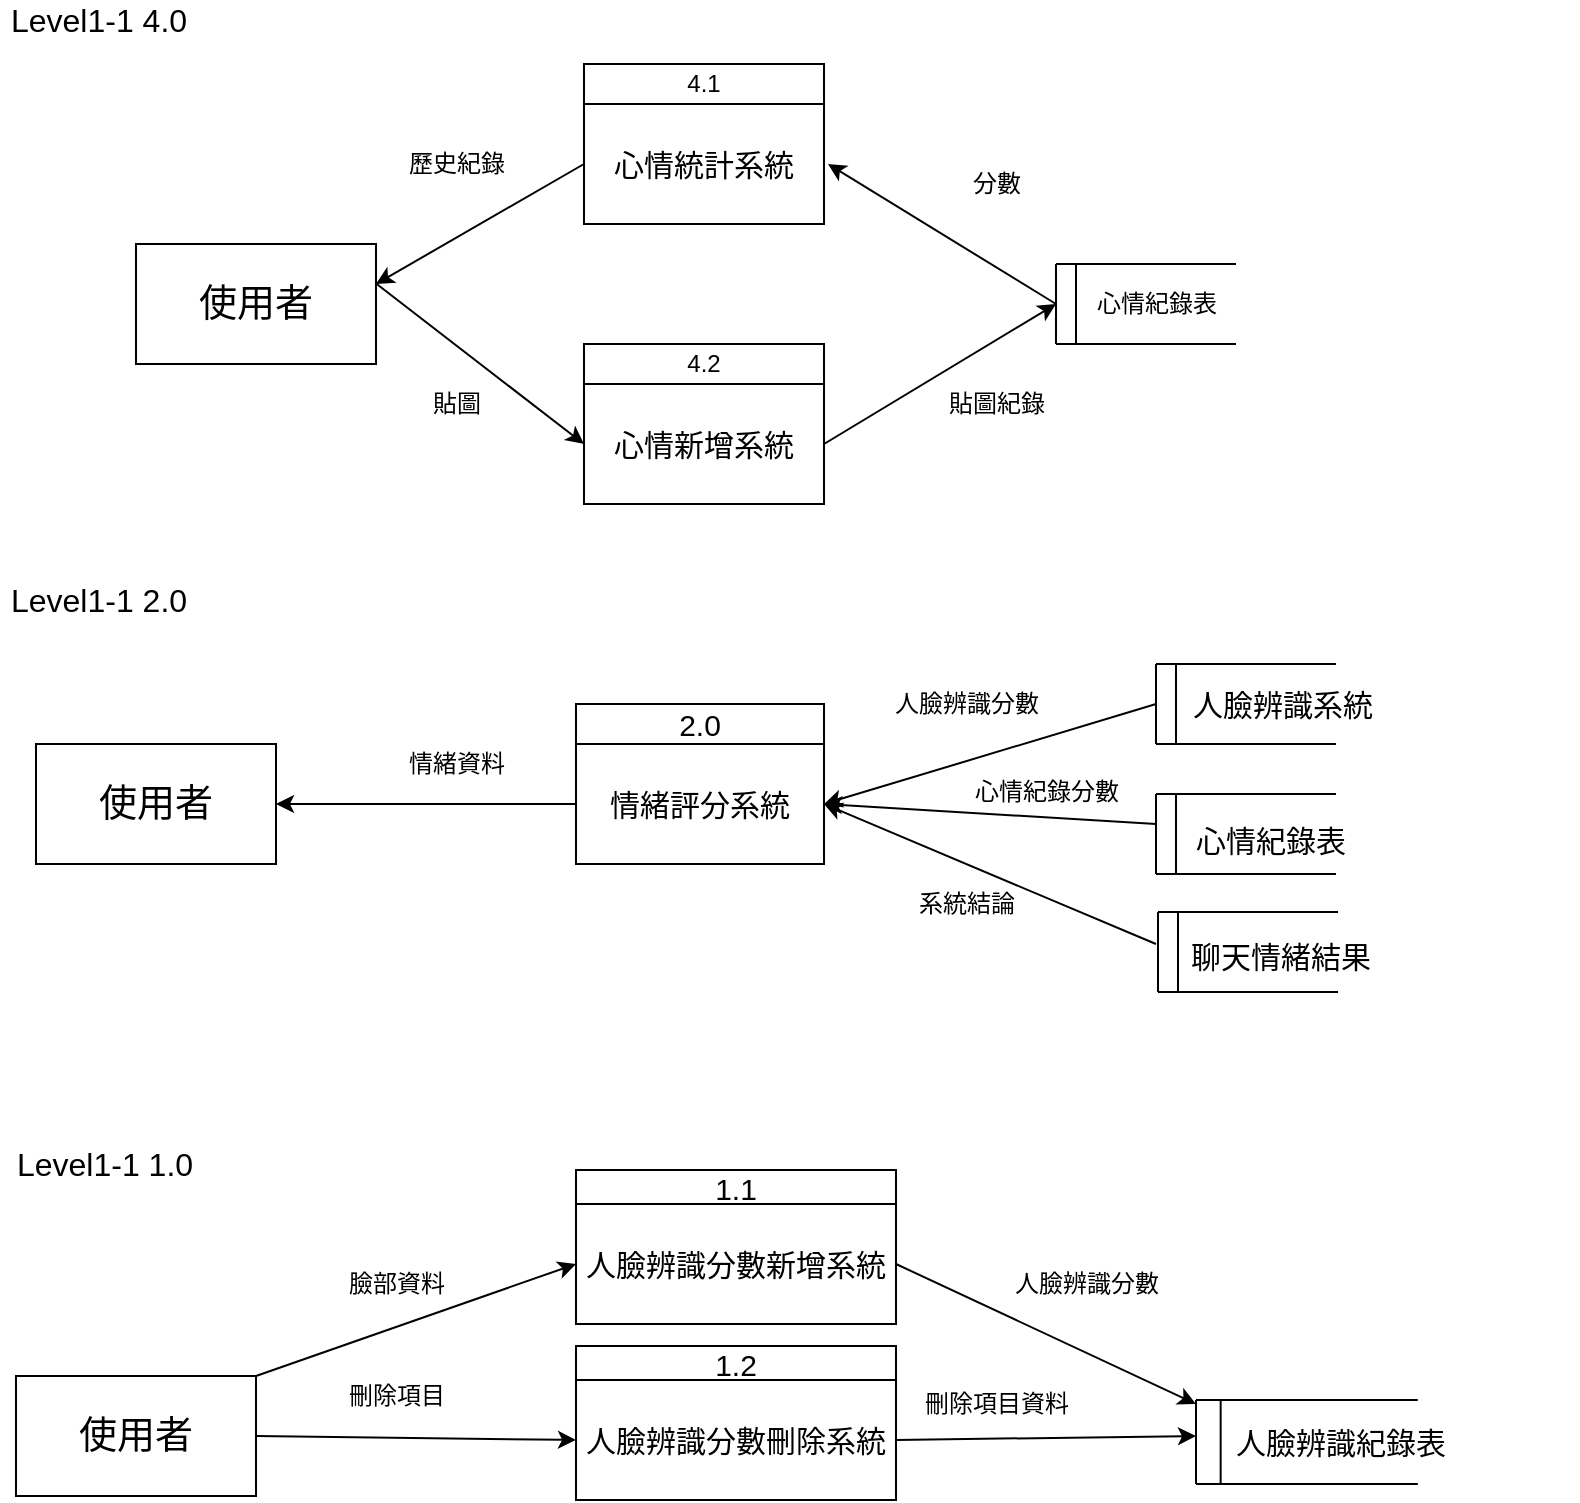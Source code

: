 <mxfile version="14.6.6" type="device"><diagram id="1OCDJ58BDw8UmetSJsfs" name="Page-1"><mxGraphModel dx="920" dy="528" grid="0" gridSize="10" guides="1" tooltips="1" connect="1" arrows="1" fold="1" page="1" pageScale="1" pageWidth="827" pageHeight="1169" math="0" shadow="0"><root><mxCell id="0"/><mxCell id="1" parent="0"/><mxCell id="9ste2IbH2wG3fSFMVKT0-1" value="&lt;span style=&quot;font-size: 19px&quot;&gt;使用者&lt;/span&gt;" style="rounded=0;whiteSpace=wrap;html=1;" parent="1" vertex="1"><mxGeometry x="130" y="290" width="120" height="60" as="geometry"/></mxCell><mxCell id="9ste2IbH2wG3fSFMVKT0-2" value="&lt;font style=&quot;font-size: 15px&quot;&gt;心情統計系統&lt;/font&gt;" style="rounded=0;whiteSpace=wrap;html=1;" parent="1" vertex="1"><mxGeometry x="354" y="220" width="120" height="60" as="geometry"/></mxCell><mxCell id="9ste2IbH2wG3fSFMVKT0-3" value="&lt;font style=&quot;font-size: 15px&quot;&gt;心情新增系統&lt;/font&gt;" style="rounded=0;whiteSpace=wrap;html=1;" parent="1" vertex="1"><mxGeometry x="354" y="360" width="120" height="60" as="geometry"/></mxCell><mxCell id="eC44tfXuiKa-cpJmXeuI-1" style="edgeStyle=orthogonalEdgeStyle;rounded=0;orthogonalLoop=1;jettySize=auto;html=1;entryX=1;entryY=0.5;entryDx=0;entryDy=0;" parent="1" source="9ste2IbH2wG3fSFMVKT0-4" target="9ste2IbH2wG3fSFMVKT0-25" edge="1"><mxGeometry relative="1" as="geometry"/></mxCell><mxCell id="9ste2IbH2wG3fSFMVKT0-4" value="&lt;font style=&quot;font-size: 15px&quot;&gt;情緒評分系統&lt;/font&gt;" style="rounded=0;whiteSpace=wrap;html=1;" parent="1" vertex="1"><mxGeometry x="350" y="540" width="124" height="60" as="geometry"/></mxCell><mxCell id="9ste2IbH2wG3fSFMVKT0-15" value="" style="group" parent="1" vertex="1" connectable="0"><mxGeometry x="590" y="300" width="90" height="40" as="geometry"/></mxCell><mxCell id="9ste2IbH2wG3fSFMVKT0-5" value="" style="endArrow=none;html=1;" parent="9ste2IbH2wG3fSFMVKT0-15" edge="1"><mxGeometry width="50" height="50" relative="1" as="geometry"><mxPoint as="sourcePoint"/><mxPoint x="90" as="targetPoint"/></mxGeometry></mxCell><mxCell id="9ste2IbH2wG3fSFMVKT0-6" value="" style="endArrow=none;html=1;" parent="9ste2IbH2wG3fSFMVKT0-15" edge="1"><mxGeometry width="50" height="50" relative="1" as="geometry"><mxPoint y="40" as="sourcePoint"/><mxPoint x="90" y="40" as="targetPoint"/></mxGeometry></mxCell><mxCell id="9ste2IbH2wG3fSFMVKT0-7" value="" style="endArrow=none;html=1;" parent="9ste2IbH2wG3fSFMVKT0-15" edge="1"><mxGeometry width="50" height="50" relative="1" as="geometry"><mxPoint as="sourcePoint"/><mxPoint y="40" as="targetPoint"/></mxGeometry></mxCell><mxCell id="9ste2IbH2wG3fSFMVKT0-9" value="" style="endArrow=none;html=1;" parent="9ste2IbH2wG3fSFMVKT0-15" edge="1"><mxGeometry width="50" height="50" relative="1" as="geometry"><mxPoint x="10" as="sourcePoint"/><mxPoint x="10" y="40" as="targetPoint"/></mxGeometry></mxCell><mxCell id="9ste2IbH2wG3fSFMVKT0-10" value="心情紀錄表" style="text;html=1;align=center;verticalAlign=middle;resizable=0;points=[];autosize=1;" parent="9ste2IbH2wG3fSFMVKT0-15" vertex="1"><mxGeometry x="10" y="10" width="80" height="20" as="geometry"/></mxCell><mxCell id="9ste2IbH2wG3fSFMVKT0-16" value="" style="endArrow=classic;html=1;entryX=0;entryY=0.5;entryDx=0;entryDy=0;exitX=1.003;exitY=0.334;exitDx=0;exitDy=0;exitPerimeter=0;" parent="1" source="9ste2IbH2wG3fSFMVKT0-1" target="9ste2IbH2wG3fSFMVKT0-3" edge="1"><mxGeometry width="50" height="50" relative="1" as="geometry"><mxPoint x="280" y="300" as="sourcePoint"/><mxPoint x="330" y="250" as="targetPoint"/></mxGeometry></mxCell><mxCell id="9ste2IbH2wG3fSFMVKT0-18" value="" style="endArrow=classic;html=1;exitX=1.003;exitY=0.334;exitDx=0;exitDy=0;exitPerimeter=0;" parent="1" edge="1"><mxGeometry width="50" height="50" relative="1" as="geometry"><mxPoint x="474.0" y="390.0" as="sourcePoint"/><mxPoint x="590" y="320" as="targetPoint"/></mxGeometry></mxCell><mxCell id="9ste2IbH2wG3fSFMVKT0-19" value="" style="endArrow=classic;html=1;" parent="1" edge="1"><mxGeometry width="50" height="50" relative="1" as="geometry"><mxPoint x="590" y="320" as="sourcePoint"/><mxPoint x="476" y="250" as="targetPoint"/></mxGeometry></mxCell><mxCell id="9ste2IbH2wG3fSFMVKT0-20" value="" style="endArrow=classic;html=1;exitX=0;exitY=0.5;exitDx=0;exitDy=0;" parent="1" source="9ste2IbH2wG3fSFMVKT0-2" edge="1"><mxGeometry width="50" height="50" relative="1" as="geometry"><mxPoint x="364" y="380" as="sourcePoint"/><mxPoint x="250" y="310" as="targetPoint"/></mxGeometry></mxCell><mxCell id="9ste2IbH2wG3fSFMVKT0-21" value="貼圖" style="text;html=1;align=center;verticalAlign=middle;resizable=0;points=[];autosize=1;" parent="1" vertex="1"><mxGeometry x="270" y="360" width="40" height="20" as="geometry"/></mxCell><mxCell id="9ste2IbH2wG3fSFMVKT0-22" value="歷史紀錄" style="text;html=1;align=center;verticalAlign=middle;resizable=0;points=[];autosize=1;" parent="1" vertex="1"><mxGeometry x="260" y="240" width="60" height="20" as="geometry"/></mxCell><mxCell id="9ste2IbH2wG3fSFMVKT0-23" value="貼圖紀錄" style="text;html=1;align=center;verticalAlign=middle;resizable=0;points=[];autosize=1;" parent="1" vertex="1"><mxGeometry x="530" y="360" width="60" height="20" as="geometry"/></mxCell><mxCell id="9ste2IbH2wG3fSFMVKT0-24" value="分數" style="text;html=1;align=center;verticalAlign=middle;resizable=0;points=[];autosize=1;" parent="1" vertex="1"><mxGeometry x="540" y="250" width="40" height="20" as="geometry"/></mxCell><mxCell id="9ste2IbH2wG3fSFMVKT0-25" value="&lt;span style=&quot;font-size: 19px&quot;&gt;使用者&lt;/span&gt;" style="rounded=0;whiteSpace=wrap;html=1;" parent="1" vertex="1"><mxGeometry x="80" y="540" width="120" height="60" as="geometry"/></mxCell><mxCell id="9ste2IbH2wG3fSFMVKT0-26" value="" style="group;fontStyle=1" parent="1" vertex="1" connectable="0"><mxGeometry x="640" y="500" width="105" height="40" as="geometry"/></mxCell><mxCell id="9ste2IbH2wG3fSFMVKT0-27" value="" style="endArrow=none;html=1;fontStyle=1" parent="9ste2IbH2wG3fSFMVKT0-26" edge="1"><mxGeometry width="50" height="50" relative="1" as="geometry"><mxPoint as="sourcePoint"/><mxPoint x="90" as="targetPoint"/></mxGeometry></mxCell><mxCell id="9ste2IbH2wG3fSFMVKT0-28" value="" style="endArrow=none;html=1;fontStyle=1" parent="9ste2IbH2wG3fSFMVKT0-26" edge="1"><mxGeometry width="50" height="50" relative="1" as="geometry"><mxPoint y="40" as="sourcePoint"/><mxPoint x="90" y="40" as="targetPoint"/></mxGeometry></mxCell><mxCell id="9ste2IbH2wG3fSFMVKT0-29" value="" style="endArrow=none;html=1;fontStyle=1" parent="9ste2IbH2wG3fSFMVKT0-26" edge="1"><mxGeometry width="50" height="50" relative="1" as="geometry"><mxPoint as="sourcePoint"/><mxPoint y="40" as="targetPoint"/></mxGeometry></mxCell><mxCell id="9ste2IbH2wG3fSFMVKT0-30" value="" style="endArrow=none;html=1;fontStyle=1" parent="9ste2IbH2wG3fSFMVKT0-26" edge="1"><mxGeometry width="50" height="50" relative="1" as="geometry"><mxPoint x="10" as="sourcePoint"/><mxPoint x="10" y="40" as="targetPoint"/></mxGeometry></mxCell><mxCell id="9ste2IbH2wG3fSFMVKT0-32" value="" style="group" parent="1" vertex="1" connectable="0"><mxGeometry x="640" y="565" width="95" height="40" as="geometry"/></mxCell><mxCell id="9ste2IbH2wG3fSFMVKT0-33" value="" style="endArrow=none;html=1;" parent="9ste2IbH2wG3fSFMVKT0-32" edge="1"><mxGeometry width="50" height="50" relative="1" as="geometry"><mxPoint as="sourcePoint"/><mxPoint x="90" as="targetPoint"/></mxGeometry></mxCell><mxCell id="9ste2IbH2wG3fSFMVKT0-34" value="" style="endArrow=none;html=1;" parent="9ste2IbH2wG3fSFMVKT0-32" edge="1"><mxGeometry width="50" height="50" relative="1" as="geometry"><mxPoint y="40" as="sourcePoint"/><mxPoint x="90" y="40" as="targetPoint"/></mxGeometry></mxCell><mxCell id="9ste2IbH2wG3fSFMVKT0-35" value="" style="endArrow=none;html=1;" parent="9ste2IbH2wG3fSFMVKT0-32" edge="1"><mxGeometry width="50" height="50" relative="1" as="geometry"><mxPoint as="sourcePoint"/><mxPoint y="40" as="targetPoint"/></mxGeometry></mxCell><mxCell id="9ste2IbH2wG3fSFMVKT0-36" value="" style="endArrow=none;html=1;" parent="9ste2IbH2wG3fSFMVKT0-32" edge="1"><mxGeometry width="50" height="50" relative="1" as="geometry"><mxPoint x="10" as="sourcePoint"/><mxPoint x="10" y="40" as="targetPoint"/></mxGeometry></mxCell><mxCell id="9ste2IbH2wG3fSFMVKT0-38" value="" style="group" parent="1" vertex="1" connectable="0"><mxGeometry x="641" y="624" width="107" height="40" as="geometry"/></mxCell><mxCell id="9ste2IbH2wG3fSFMVKT0-39" value="" style="endArrow=none;html=1;" parent="9ste2IbH2wG3fSFMVKT0-38" edge="1"><mxGeometry width="50" height="50" relative="1" as="geometry"><mxPoint as="sourcePoint"/><mxPoint x="90" as="targetPoint"/></mxGeometry></mxCell><mxCell id="9ste2IbH2wG3fSFMVKT0-40" value="" style="endArrow=none;html=1;" parent="9ste2IbH2wG3fSFMVKT0-38" edge="1"><mxGeometry width="50" height="50" relative="1" as="geometry"><mxPoint y="40" as="sourcePoint"/><mxPoint x="90" y="40" as="targetPoint"/></mxGeometry></mxCell><mxCell id="9ste2IbH2wG3fSFMVKT0-41" value="" style="endArrow=none;html=1;" parent="9ste2IbH2wG3fSFMVKT0-38" edge="1"><mxGeometry width="50" height="50" relative="1" as="geometry"><mxPoint as="sourcePoint"/><mxPoint y="40" as="targetPoint"/></mxGeometry></mxCell><mxCell id="9ste2IbH2wG3fSFMVKT0-42" value="" style="endArrow=none;html=1;" parent="9ste2IbH2wG3fSFMVKT0-38" edge="1"><mxGeometry width="50" height="50" relative="1" as="geometry"><mxPoint x="10" as="sourcePoint"/><mxPoint x="10" y="40" as="targetPoint"/></mxGeometry></mxCell><mxCell id="9ste2IbH2wG3fSFMVKT0-43" value="&lt;font style=&quot;font-size: 15px&quot;&gt;聊天情緒結果&lt;/font&gt;" style="text;html=1;align=center;verticalAlign=middle;resizable=0;points=[];autosize=1;" parent="9ste2IbH2wG3fSFMVKT0-38" vertex="1"><mxGeometry x="10" y="12" width="101" height="19" as="geometry"/></mxCell><mxCell id="eC44tfXuiKa-cpJmXeuI-2" value="情緒資料" style="text;html=1;align=center;verticalAlign=middle;resizable=0;points=[];autosize=1;strokeColor=none;" parent="1" vertex="1"><mxGeometry x="260" y="540" width="60" height="20" as="geometry"/></mxCell><mxCell id="eC44tfXuiKa-cpJmXeuI-3" value="" style="endArrow=classic;html=1;entryX=1;entryY=0.5;entryDx=0;entryDy=0;" parent="1" target="9ste2IbH2wG3fSFMVKT0-4" edge="1"><mxGeometry width="50" height="50" relative="1" as="geometry"><mxPoint x="640" y="520" as="sourcePoint"/><mxPoint x="570" y="510" as="targetPoint"/></mxGeometry></mxCell><mxCell id="eC44tfXuiKa-cpJmXeuI-6" value="" style="endArrow=classic;html=1;entryX=1;entryY=0.5;entryDx=0;entryDy=0;" parent="1" target="9ste2IbH2wG3fSFMVKT0-4" edge="1"><mxGeometry width="50" height="50" relative="1" as="geometry"><mxPoint x="640" y="580" as="sourcePoint"/><mxPoint x="540" y="574" as="targetPoint"/></mxGeometry></mxCell><mxCell id="eC44tfXuiKa-cpJmXeuI-8" value="" style="endArrow=classic;html=1;entryX=1;entryY=0.5;entryDx=0;entryDy=0;" parent="1" target="9ste2IbH2wG3fSFMVKT0-4" edge="1"><mxGeometry width="50" height="50" relative="1" as="geometry"><mxPoint x="640" y="640" as="sourcePoint"/><mxPoint x="474" y="574" as="targetPoint"/></mxGeometry></mxCell><mxCell id="eC44tfXuiKa-cpJmXeuI-9" value="人臉辨識分數" style="text;html=1;align=center;verticalAlign=middle;resizable=0;points=[];autosize=1;strokeColor=none;" parent="1" vertex="1"><mxGeometry x="500" y="510" width="90" height="20" as="geometry"/></mxCell><mxCell id="eC44tfXuiKa-cpJmXeuI-10" value="心情紀錄分數" style="text;html=1;align=center;verticalAlign=middle;resizable=0;points=[];autosize=1;strokeColor=none;" parent="1" vertex="1"><mxGeometry x="540" y="554" width="90" height="20" as="geometry"/></mxCell><mxCell id="eC44tfXuiKa-cpJmXeuI-11" value="系統結論" style="text;html=1;align=center;verticalAlign=middle;resizable=0;points=[];autosize=1;strokeColor=none;" parent="1" vertex="1"><mxGeometry x="515" y="610" width="60" height="20" as="geometry"/></mxCell><mxCell id="eC44tfXuiKa-cpJmXeuI-12" value="&lt;span style=&quot;font-size: 19px&quot;&gt;使用者&lt;/span&gt;" style="rounded=0;whiteSpace=wrap;html=1;" parent="1" vertex="1"><mxGeometry x="70" y="856" width="120" height="60" as="geometry"/></mxCell><mxCell id="eC44tfXuiKa-cpJmXeuI-13" value="&lt;font style=&quot;font-size: 15px&quot;&gt;人臉辨識分數新增系統&lt;/font&gt;" style="whiteSpace=wrap;html=1;" parent="1" vertex="1"><mxGeometry x="350" y="770" width="160" height="60" as="geometry"/></mxCell><mxCell id="eC44tfXuiKa-cpJmXeuI-14" value="&lt;font style=&quot;font-size: 15px&quot;&gt;人臉辨識分數刪除系統&lt;/font&gt;" style="whiteSpace=wrap;html=1;" parent="1" vertex="1"><mxGeometry x="350" y="858" width="160" height="60" as="geometry"/></mxCell><mxCell id="eC44tfXuiKa-cpJmXeuI-17" value="" style="group" parent="1" vertex="1" connectable="0"><mxGeometry x="660" y="868" width="191" height="42" as="geometry"/></mxCell><mxCell id="eC44tfXuiKa-cpJmXeuI-18" value="" style="endArrow=none;html=1;" parent="eC44tfXuiKa-cpJmXeuI-17" edge="1"><mxGeometry width="50" height="50" relative="1" as="geometry"><mxPoint as="sourcePoint"/><mxPoint x="110.903" as="targetPoint"/></mxGeometry></mxCell><mxCell id="eC44tfXuiKa-cpJmXeuI-19" value="" style="endArrow=none;html=1;" parent="eC44tfXuiKa-cpJmXeuI-17" edge="1"><mxGeometry width="50" height="50" relative="1" as="geometry"><mxPoint y="42" as="sourcePoint"/><mxPoint x="110.903" y="42" as="targetPoint"/></mxGeometry></mxCell><mxCell id="eC44tfXuiKa-cpJmXeuI-20" value="" style="endArrow=none;html=1;" parent="eC44tfXuiKa-cpJmXeuI-17" edge="1"><mxGeometry width="50" height="50" relative="1" as="geometry"><mxPoint as="sourcePoint"/><mxPoint y="42" as="targetPoint"/></mxGeometry></mxCell><mxCell id="eC44tfXuiKa-cpJmXeuI-21" value="" style="endArrow=none;html=1;" parent="eC44tfXuiKa-cpJmXeuI-17" edge="1"><mxGeometry width="50" height="50" relative="1" as="geometry"><mxPoint x="12.323" as="sourcePoint"/><mxPoint x="12.323" y="42" as="targetPoint"/></mxGeometry></mxCell><mxCell id="eC44tfXuiKa-cpJmXeuI-22" value="&lt;span style=&quot;font-size: 15px&quot;&gt;人臉辨識紀錄表&lt;/span&gt;" style="text;html=1;align=center;verticalAlign=middle;resizable=0;points=[];autosize=1;" parent="eC44tfXuiKa-cpJmXeuI-17" vertex="1"><mxGeometry x="12.323" y="10.5" width="120" height="20" as="geometry"/></mxCell><mxCell id="eC44tfXuiKa-cpJmXeuI-24" value="" style="endArrow=classic;html=1;exitX=1;exitY=0.5;exitDx=0;exitDy=0;" parent="1" source="eC44tfXuiKa-cpJmXeuI-13" edge="1"><mxGeometry width="50" height="50" relative="1" as="geometry"><mxPoint x="540" y="780" as="sourcePoint"/><mxPoint x="660" y="870" as="targetPoint"/></mxGeometry></mxCell><mxCell id="eC44tfXuiKa-cpJmXeuI-25" value="" style="endArrow=classic;html=1;exitX=1;exitY=0.5;exitDx=0;exitDy=0;" parent="1" source="eC44tfXuiKa-cpJmXeuI-14" edge="1"><mxGeometry width="50" height="50" relative="1" as="geometry"><mxPoint x="540" y="780" as="sourcePoint"/><mxPoint x="660" y="886" as="targetPoint"/></mxGeometry></mxCell><mxCell id="eC44tfXuiKa-cpJmXeuI-27" value="" style="endArrow=classic;html=1;exitX=1;exitY=0.5;exitDx=0;exitDy=0;entryX=0;entryY=0.5;entryDx=0;entryDy=0;" parent="1" source="eC44tfXuiKa-cpJmXeuI-12" target="eC44tfXuiKa-cpJmXeuI-14" edge="1"><mxGeometry width="50" height="50" relative="1" as="geometry"><mxPoint x="540" y="780" as="sourcePoint"/><mxPoint x="590" y="730" as="targetPoint"/></mxGeometry></mxCell><mxCell id="eC44tfXuiKa-cpJmXeuI-28" value="刪除項目" style="text;html=1;align=center;verticalAlign=middle;resizable=0;points=[];autosize=1;strokeColor=none;" parent="1" vertex="1"><mxGeometry x="230" y="856" width="60" height="20" as="geometry"/></mxCell><mxCell id="eC44tfXuiKa-cpJmXeuI-31" value="" style="endArrow=classic;html=1;entryX=0;entryY=0.5;entryDx=0;entryDy=0;" parent="1" target="eC44tfXuiKa-cpJmXeuI-13" edge="1"><mxGeometry width="50" height="50" relative="1" as="geometry"><mxPoint x="190" y="856" as="sourcePoint"/><mxPoint x="240" y="806" as="targetPoint"/></mxGeometry></mxCell><mxCell id="eC44tfXuiKa-cpJmXeuI-32" value="臉部資料" style="text;html=1;align=center;verticalAlign=middle;resizable=0;points=[];autosize=1;strokeColor=none;" parent="1" vertex="1"><mxGeometry x="230" y="800" width="60" height="20" as="geometry"/></mxCell><mxCell id="eC44tfXuiKa-cpJmXeuI-34" value="人臉辨識分數" style="text;html=1;align=center;verticalAlign=middle;resizable=0;points=[];autosize=1;strokeColor=none;" parent="1" vertex="1"><mxGeometry x="560" y="800" width="90" height="20" as="geometry"/></mxCell><mxCell id="eC44tfXuiKa-cpJmXeuI-35" value="刪除項目資料" style="text;html=1;align=center;verticalAlign=middle;resizable=0;points=[];autosize=1;strokeColor=none;" parent="1" vertex="1"><mxGeometry x="515" y="860" width="90" height="20" as="geometry"/></mxCell><mxCell id="eC44tfXuiKa-cpJmXeuI-37" value="&lt;font style=&quot;font-size: 16px&quot;&gt;Level1-1 4.0&lt;/font&gt;" style="text;html=1;align=center;verticalAlign=middle;resizable=0;points=[];autosize=1;strokeColor=none;perimeterSpacing=0;" parent="1" vertex="1"><mxGeometry x="62" y="168" width="98" height="19" as="geometry"/></mxCell><mxCell id="eC44tfXuiKa-cpJmXeuI-38" value="&lt;span style=&quot;font-size: 16px&quot;&gt;Level1-1 2.0&lt;/span&gt;" style="text;html=1;align=center;verticalAlign=middle;resizable=0;points=[];autosize=1;strokeColor=none;perimeterSpacing=0;" parent="1" vertex="1"><mxGeometry x="62" y="458" width="98" height="19" as="geometry"/></mxCell><mxCell id="eC44tfXuiKa-cpJmXeuI-39" value="&lt;span style=&quot;font-size: 16px&quot;&gt;Level1-1 1.0&lt;/span&gt;" style="text;html=1;align=center;verticalAlign=middle;resizable=0;points=[];autosize=1;strokeColor=none;perimeterSpacing=0;" parent="1" vertex="1"><mxGeometry x="65" y="740" width="98" height="19" as="geometry"/></mxCell><mxCell id="eC44tfXuiKa-cpJmXeuI-48" value="4.1" style="rounded=0;whiteSpace=wrap;html=1;" parent="1" vertex="1"><mxGeometry x="354" y="200" width="120" height="20" as="geometry"/></mxCell><mxCell id="eC44tfXuiKa-cpJmXeuI-49" value="4.2" style="rounded=0;whiteSpace=wrap;html=1;" parent="1" vertex="1"><mxGeometry x="354" y="340" width="120" height="20" as="geometry"/></mxCell><mxCell id="eC44tfXuiKa-cpJmXeuI-50" value="&lt;font style=&quot;font-size: 15px&quot;&gt;1.1&lt;/font&gt;" style="whiteSpace=wrap;html=1;" parent="1" vertex="1"><mxGeometry x="350" y="753" width="160" height="17" as="geometry"/></mxCell><mxCell id="eC44tfXuiKa-cpJmXeuI-51" value="&lt;font style=&quot;font-size: 15px&quot;&gt;1.2&lt;/font&gt;" style="whiteSpace=wrap;html=1;" parent="1" vertex="1"><mxGeometry x="350" y="841" width="160" height="17" as="geometry"/></mxCell><mxCell id="eC44tfXuiKa-cpJmXeuI-53" value="&lt;span style=&quot;font-size: 15px&quot;&gt;2.0&lt;/span&gt;" style="rounded=0;whiteSpace=wrap;html=1;" parent="1" vertex="1"><mxGeometry x="350" y="520" width="124" height="20" as="geometry"/></mxCell><mxCell id="9ste2IbH2wG3fSFMVKT0-37" value="&lt;font style=&quot;font-size: 15px&quot;&gt;心情紀錄表&lt;/font&gt;" style="text;html=1;align=center;verticalAlign=middle;resizable=0;points=[];autosize=1;" parent="1" vertex="1"><mxGeometry x="654" y="578" width="85" height="19" as="geometry"/></mxCell><mxCell id="9ste2IbH2wG3fSFMVKT0-31" value="&lt;span style=&quot;font-weight: normal&quot;&gt;&lt;font style=&quot;font-size: 15px&quot;&gt;人臉辨識系統&lt;/font&gt;&lt;/span&gt;" style="text;html=1;align=center;verticalAlign=middle;resizable=0;points=[];autosize=1;fontStyle=1" parent="1" vertex="1"><mxGeometry x="652" y="510.5" width="101" height="19" as="geometry"/></mxCell></root></mxGraphModel></diagram></mxfile>